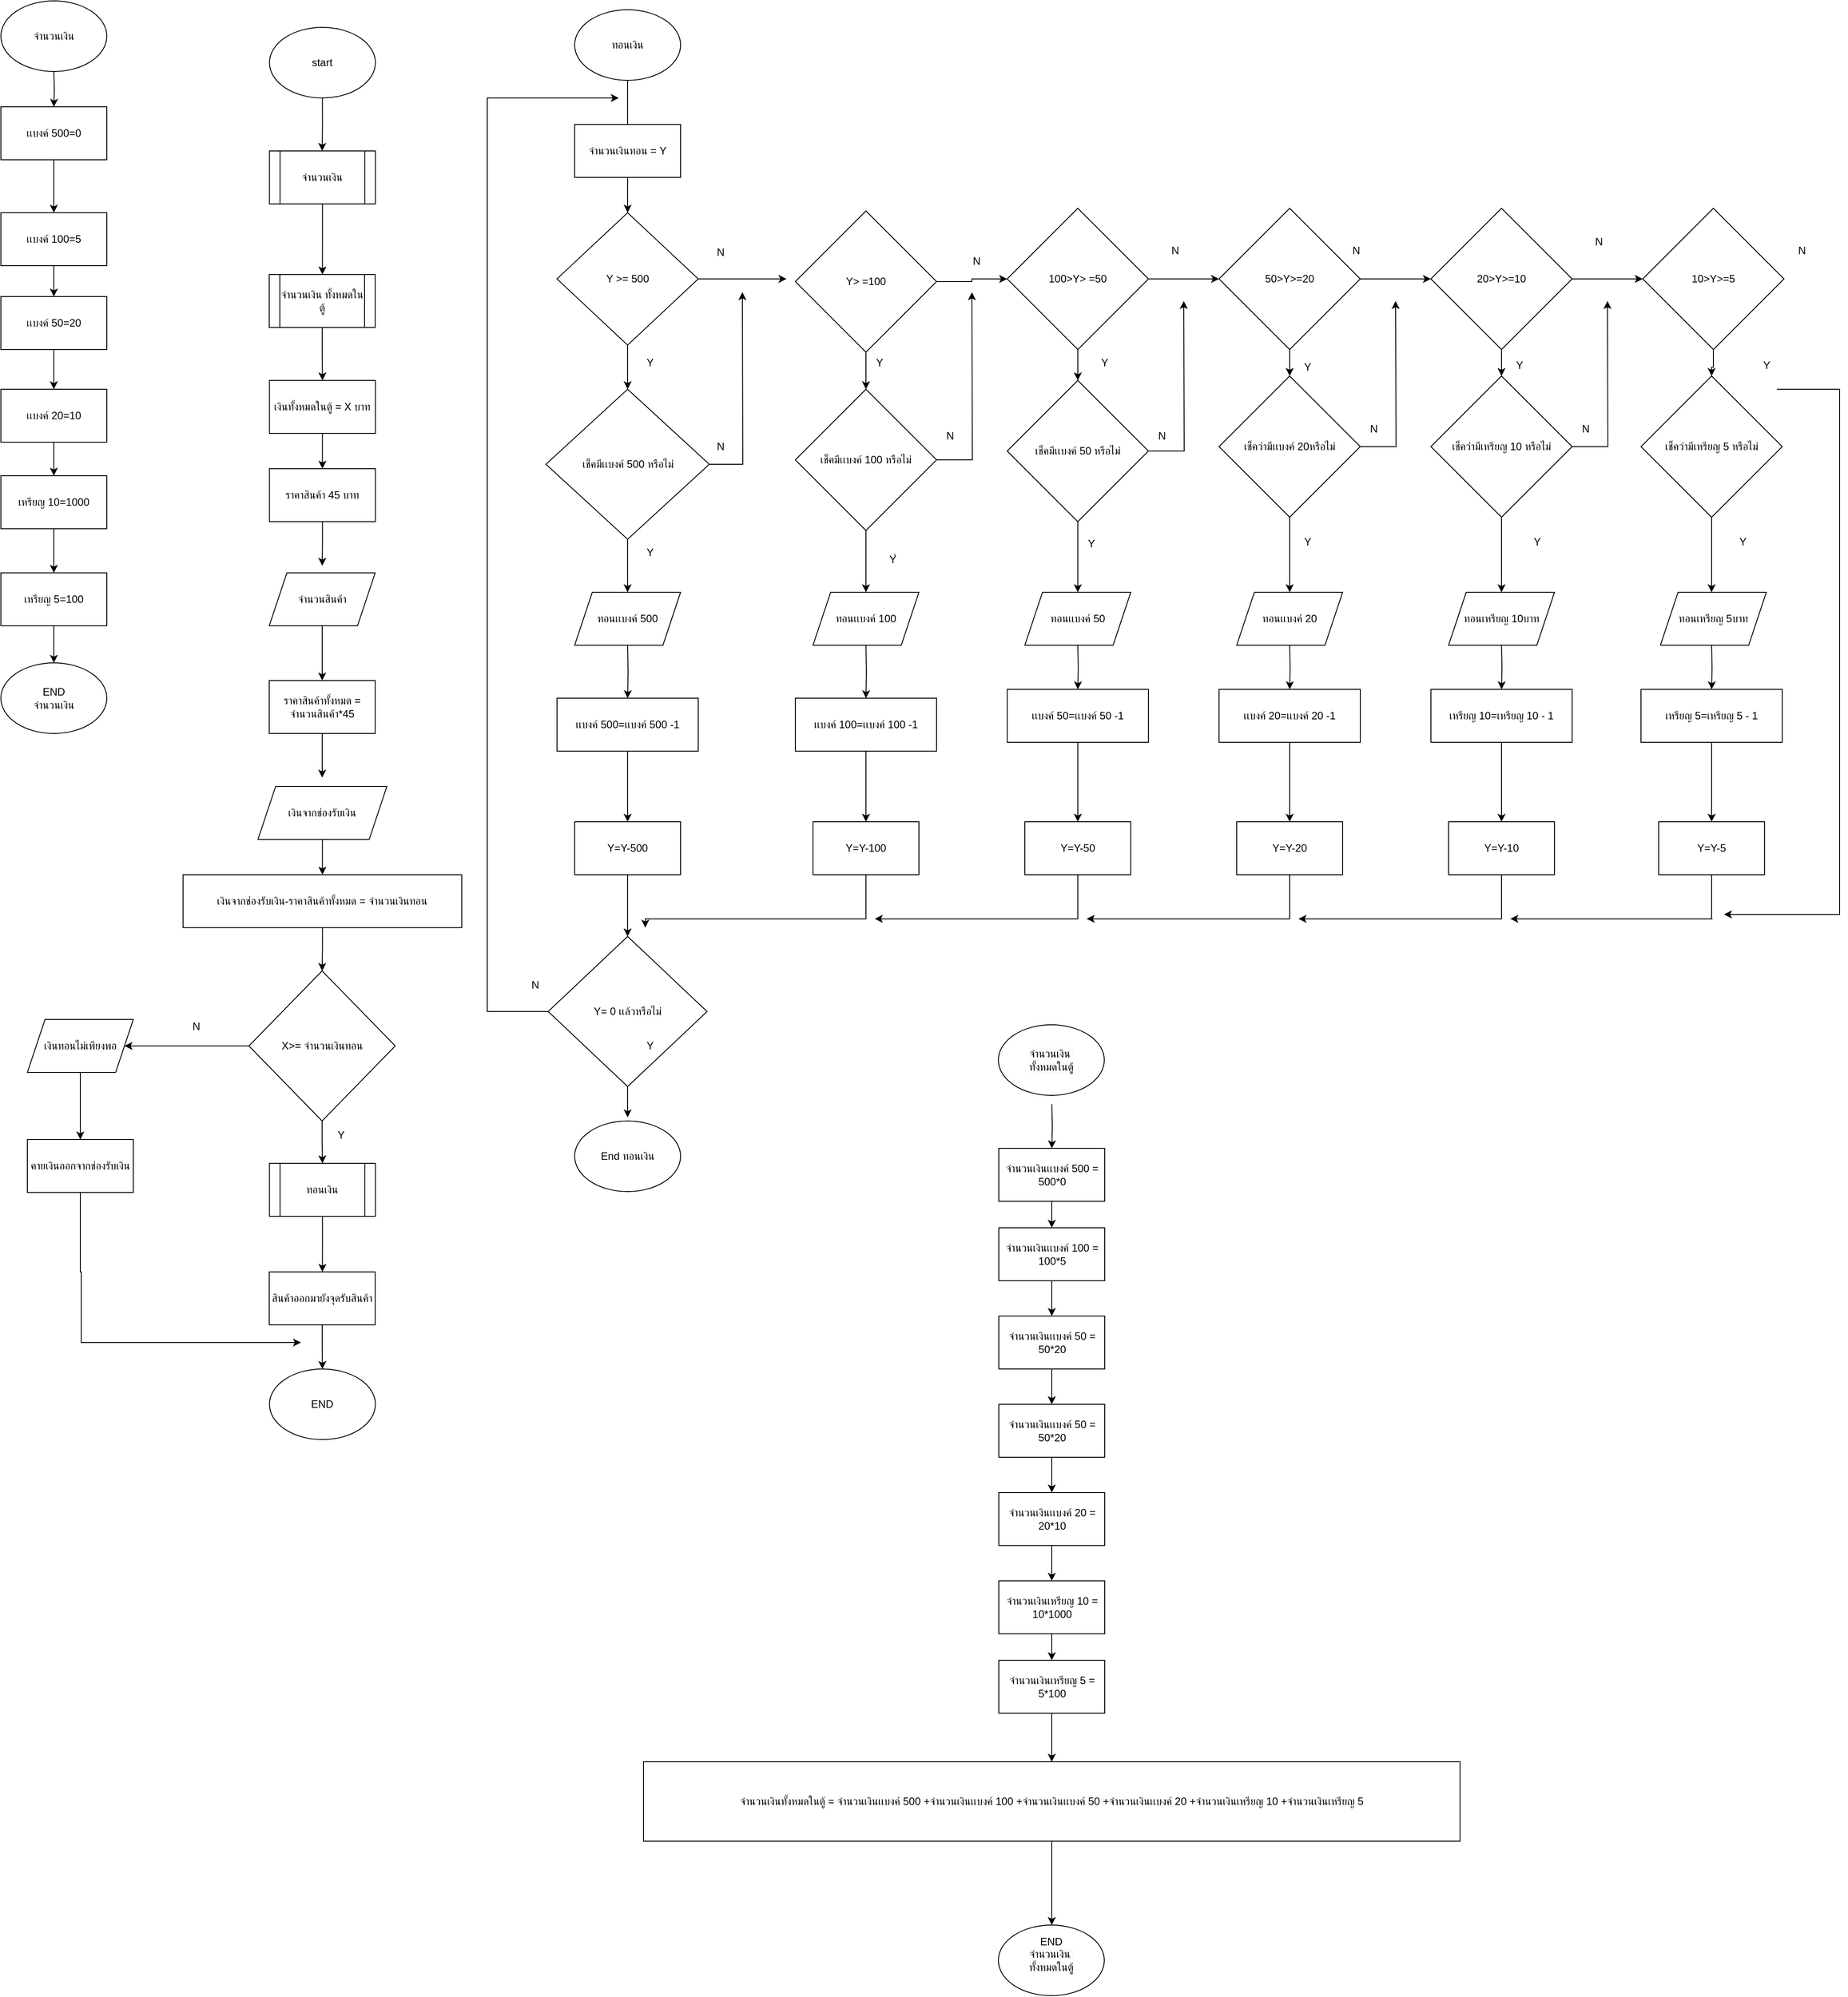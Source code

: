 <mxfile version="24.6.4" type="github">
  <diagram name="Page-1" id="37a9bc3mUNbTeSmhV0sz">
    <mxGraphModel dx="1167" dy="619" grid="1" gridSize="10" guides="1" tooltips="1" connect="1" arrows="1" fold="1" page="1" pageScale="1" pageWidth="827" pageHeight="1169" math="0" shadow="0">
      <root>
        <mxCell id="0" />
        <mxCell id="1" parent="0" />
        <mxCell id="K9HVT2qQ2NNgTIOTo2co-1" value="" style="edgeStyle=orthogonalEdgeStyle;rounded=0;orthogonalLoop=1;jettySize=auto;html=1;" parent="1" source="K9HVT2qQ2NNgTIOTo2co-2" edge="1">
          <mxGeometry relative="1" as="geometry">
            <mxPoint x="414" y="170" as="targetPoint" />
          </mxGeometry>
        </mxCell>
        <mxCell id="K9HVT2qQ2NNgTIOTo2co-2" value="start" style="ellipse;whiteSpace=wrap;html=1;" parent="1" vertex="1">
          <mxGeometry x="354.26" y="30" width="120" height="80" as="geometry" />
        </mxCell>
        <mxCell id="K9HVT2qQ2NNgTIOTo2co-3" value="" style="edgeStyle=orthogonalEdgeStyle;rounded=0;orthogonalLoop=1;jettySize=auto;html=1;" parent="1" source="K9HVT2qQ2NNgTIOTo2co-4" target="K9HVT2qQ2NNgTIOTo2co-6" edge="1">
          <mxGeometry relative="1" as="geometry" />
        </mxCell>
        <mxCell id="K9HVT2qQ2NNgTIOTo2co-4" value="เงินทั้งหมดในตู้ = X บาท" style="whiteSpace=wrap;html=1;" parent="1" vertex="1">
          <mxGeometry x="354.25" y="430" width="120" height="60" as="geometry" />
        </mxCell>
        <mxCell id="K9HVT2qQ2NNgTIOTo2co-5" value="" style="edgeStyle=orthogonalEdgeStyle;rounded=0;orthogonalLoop=1;jettySize=auto;html=1;" parent="1" source="K9HVT2qQ2NNgTIOTo2co-6" edge="1">
          <mxGeometry relative="1" as="geometry">
            <mxPoint x="414.0" y="640.0" as="targetPoint" />
          </mxGeometry>
        </mxCell>
        <mxCell id="K9HVT2qQ2NNgTIOTo2co-6" value="ราคาสินค้า 45 บาท" style="whiteSpace=wrap;html=1;" parent="1" vertex="1">
          <mxGeometry x="354.25" y="530" width="120" height="60" as="geometry" />
        </mxCell>
        <mxCell id="K9HVT2qQ2NNgTIOTo2co-7" value="" style="edgeStyle=orthogonalEdgeStyle;rounded=0;orthogonalLoop=1;jettySize=auto;html=1;" parent="1" edge="1">
          <mxGeometry relative="1" as="geometry">
            <mxPoint x="760" y="150" as="targetPoint" />
            <mxPoint x="760" y="80" as="sourcePoint" />
          </mxGeometry>
        </mxCell>
        <mxCell id="K9HVT2qQ2NNgTIOTo2co-9" value="" style="edgeStyle=orthogonalEdgeStyle;rounded=0;orthogonalLoop=1;jettySize=auto;html=1;" parent="1" source="K9HVT2qQ2NNgTIOTo2co-10" target="K9HVT2qQ2NNgTIOTo2co-22" edge="1">
          <mxGeometry relative="1" as="geometry" />
        </mxCell>
        <mxCell id="K9HVT2qQ2NNgTIOTo2co-10" value="จำนวนเงินทอน = Y" style="rounded=0;whiteSpace=wrap;html=1;" parent="1" vertex="1">
          <mxGeometry x="700" y="140" width="120" height="60" as="geometry" />
        </mxCell>
        <mxCell id="K9HVT2qQ2NNgTIOTo2co-11" value="" style="edgeStyle=orthogonalEdgeStyle;rounded=0;orthogonalLoop=1;jettySize=auto;html=1;" parent="1" source="K9HVT2qQ2NNgTIOTo2co-13" edge="1">
          <mxGeometry relative="1" as="geometry">
            <mxPoint x="760" y="670.0" as="targetPoint" />
          </mxGeometry>
        </mxCell>
        <mxCell id="K9HVT2qQ2NNgTIOTo2co-12" style="edgeStyle=orthogonalEdgeStyle;rounded=0;orthogonalLoop=1;jettySize=auto;html=1;" parent="1" source="K9HVT2qQ2NNgTIOTo2co-13" edge="1">
          <mxGeometry relative="1" as="geometry">
            <mxPoint x="890" y="330" as="targetPoint" />
          </mxGeometry>
        </mxCell>
        <mxCell id="K9HVT2qQ2NNgTIOTo2co-13" value="เช็คมีเเบงค์ 500 หรือไม่" style="rhombus;whiteSpace=wrap;html=1;rounded=0;" parent="1" vertex="1">
          <mxGeometry x="667.5" y="440" width="185" height="170" as="geometry" />
        </mxCell>
        <mxCell id="K9HVT2qQ2NNgTIOTo2co-14" value="" style="edgeStyle=orthogonalEdgeStyle;rounded=0;orthogonalLoop=1;jettySize=auto;html=1;" parent="1" target="K9HVT2qQ2NNgTIOTo2co-140" edge="1">
          <mxGeometry relative="1" as="geometry">
            <mxPoint x="760" y="730.0" as="sourcePoint" />
          </mxGeometry>
        </mxCell>
        <mxCell id="K9HVT2qQ2NNgTIOTo2co-15" value="" style="edgeStyle=orthogonalEdgeStyle;rounded=0;orthogonalLoop=1;jettySize=auto;html=1;" parent="1" source="K9HVT2qQ2NNgTIOTo2co-16" target="K9HVT2qQ2NNgTIOTo2co-19" edge="1">
          <mxGeometry relative="1" as="geometry" />
        </mxCell>
        <mxCell id="K9HVT2qQ2NNgTIOTo2co-16" value="Y=Y-500" style="whiteSpace=wrap;html=1;rounded=0;" parent="1" vertex="1">
          <mxGeometry x="700" y="930" width="120" height="60" as="geometry" />
        </mxCell>
        <mxCell id="K9HVT2qQ2NNgTIOTo2co-17" value="" style="edgeStyle=orthogonalEdgeStyle;rounded=0;orthogonalLoop=1;jettySize=auto;html=1;" parent="1" source="K9HVT2qQ2NNgTIOTo2co-19" edge="1">
          <mxGeometry relative="1" as="geometry">
            <mxPoint x="760" y="1265" as="targetPoint" />
          </mxGeometry>
        </mxCell>
        <mxCell id="K9HVT2qQ2NNgTIOTo2co-18" style="edgeStyle=orthogonalEdgeStyle;rounded=0;orthogonalLoop=1;jettySize=auto;html=1;" parent="1" source="K9HVT2qQ2NNgTIOTo2co-19" edge="1">
          <mxGeometry relative="1" as="geometry">
            <mxPoint x="750" y="110" as="targetPoint" />
            <Array as="points">
              <mxPoint x="601" y="1145" />
              <mxPoint x="601" y="110" />
            </Array>
          </mxGeometry>
        </mxCell>
        <mxCell id="K9HVT2qQ2NNgTIOTo2co-19" value="Y= 0 เเล้วหรือไม่" style="rhombus;whiteSpace=wrap;html=1;" parent="1" vertex="1">
          <mxGeometry x="670" y="1060" width="180" height="170" as="geometry" />
        </mxCell>
        <mxCell id="K9HVT2qQ2NNgTIOTo2co-20" value="" style="edgeStyle=orthogonalEdgeStyle;rounded=0;orthogonalLoop=1;jettySize=auto;html=1;" parent="1" source="K9HVT2qQ2NNgTIOTo2co-22" target="K9HVT2qQ2NNgTIOTo2co-13" edge="1">
          <mxGeometry relative="1" as="geometry" />
        </mxCell>
        <mxCell id="K9HVT2qQ2NNgTIOTo2co-21" style="edgeStyle=orthogonalEdgeStyle;rounded=0;orthogonalLoop=1;jettySize=auto;html=1;" parent="1" source="K9HVT2qQ2NNgTIOTo2co-22" edge="1">
          <mxGeometry relative="1" as="geometry">
            <mxPoint x="940" y="315" as="targetPoint" />
          </mxGeometry>
        </mxCell>
        <mxCell id="K9HVT2qQ2NNgTIOTo2co-22" value="Y &amp;gt;= 500" style="rhombus;whiteSpace=wrap;html=1;rounded=0;" parent="1" vertex="1">
          <mxGeometry x="680" y="240" width="160" height="150" as="geometry" />
        </mxCell>
        <mxCell id="K9HVT2qQ2NNgTIOTo2co-23" value="" style="edgeStyle=orthogonalEdgeStyle;rounded=0;orthogonalLoop=1;jettySize=auto;html=1;" parent="1" source="K9HVT2qQ2NNgTIOTo2co-25" target="K9HVT2qQ2NNgTIOTo2co-32" edge="1">
          <mxGeometry relative="1" as="geometry" />
        </mxCell>
        <mxCell id="K9HVT2qQ2NNgTIOTo2co-24" value="" style="edgeStyle=orthogonalEdgeStyle;rounded=0;orthogonalLoop=1;jettySize=auto;html=1;" parent="1" source="K9HVT2qQ2NNgTIOTo2co-25" target="K9HVT2qQ2NNgTIOTo2co-35" edge="1">
          <mxGeometry relative="1" as="geometry" />
        </mxCell>
        <mxCell id="K9HVT2qQ2NNgTIOTo2co-25" value="Y&amp;gt; =100" style="rhombus;whiteSpace=wrap;html=1;" parent="1" vertex="1">
          <mxGeometry x="950" y="238" width="160" height="160" as="geometry" />
        </mxCell>
        <mxCell id="K9HVT2qQ2NNgTIOTo2co-26" value="N" style="text;html=1;align=center;verticalAlign=middle;resizable=0;points=[];autosize=1;strokeColor=none;fillColor=none;" parent="1" vertex="1">
          <mxGeometry x="850" y="490" width="30" height="30" as="geometry" />
        </mxCell>
        <mxCell id="K9HVT2qQ2NNgTIOTo2co-27" value="Y" style="text;html=1;align=center;verticalAlign=middle;resizable=0;points=[];autosize=1;strokeColor=none;fillColor=none;" parent="1" vertex="1">
          <mxGeometry x="770" y="610" width="30" height="30" as="geometry" />
        </mxCell>
        <mxCell id="K9HVT2qQ2NNgTIOTo2co-28" value="Y" style="text;html=1;align=center;verticalAlign=middle;resizable=0;points=[];autosize=1;strokeColor=none;fillColor=none;" parent="1" vertex="1">
          <mxGeometry x="770" y="395" width="30" height="30" as="geometry" />
        </mxCell>
        <mxCell id="K9HVT2qQ2NNgTIOTo2co-29" value="N" style="text;html=1;align=center;verticalAlign=middle;resizable=0;points=[];autosize=1;strokeColor=none;fillColor=none;" parent="1" vertex="1">
          <mxGeometry x="850" y="270" width="30" height="30" as="geometry" />
        </mxCell>
        <mxCell id="K9HVT2qQ2NNgTIOTo2co-30" style="edgeStyle=orthogonalEdgeStyle;rounded=0;orthogonalLoop=1;jettySize=auto;html=1;" parent="1" source="K9HVT2qQ2NNgTIOTo2co-32" edge="1">
          <mxGeometry relative="1" as="geometry">
            <mxPoint x="1150" y="330" as="targetPoint" />
          </mxGeometry>
        </mxCell>
        <mxCell id="K9HVT2qQ2NNgTIOTo2co-31" value="" style="edgeStyle=orthogonalEdgeStyle;rounded=0;orthogonalLoop=1;jettySize=auto;html=1;" parent="1" source="K9HVT2qQ2NNgTIOTo2co-32" edge="1">
          <mxGeometry relative="1" as="geometry">
            <mxPoint x="1030" y="670.0" as="targetPoint" />
          </mxGeometry>
        </mxCell>
        <mxCell id="K9HVT2qQ2NNgTIOTo2co-32" value="เช็คมีเเบงค์ 100 หรือไม่" style="rhombus;whiteSpace=wrap;html=1;" parent="1" vertex="1">
          <mxGeometry x="950" y="440" width="160" height="160" as="geometry" />
        </mxCell>
        <mxCell id="K9HVT2qQ2NNgTIOTo2co-33" value="" style="edgeStyle=orthogonalEdgeStyle;rounded=0;orthogonalLoop=1;jettySize=auto;html=1;" parent="1" source="K9HVT2qQ2NNgTIOTo2co-35" target="K9HVT2qQ2NNgTIOTo2co-46" edge="1">
          <mxGeometry relative="1" as="geometry" />
        </mxCell>
        <mxCell id="K9HVT2qQ2NNgTIOTo2co-34" value="" style="edgeStyle=orthogonalEdgeStyle;rounded=0;orthogonalLoop=1;jettySize=auto;html=1;" parent="1" source="K9HVT2qQ2NNgTIOTo2co-35" target="K9HVT2qQ2NNgTIOTo2co-52" edge="1">
          <mxGeometry relative="1" as="geometry" />
        </mxCell>
        <mxCell id="K9HVT2qQ2NNgTIOTo2co-35" value="100&amp;gt;Y&amp;gt; =50" style="rhombus;whiteSpace=wrap;html=1;" parent="1" vertex="1">
          <mxGeometry x="1190" y="235" width="160" height="160" as="geometry" />
        </mxCell>
        <mxCell id="K9HVT2qQ2NNgTIOTo2co-36" value="N" style="text;html=1;align=center;verticalAlign=middle;resizable=0;points=[];autosize=1;strokeColor=none;fillColor=none;" parent="1" vertex="1">
          <mxGeometry x="1110" y="478" width="30" height="30" as="geometry" />
        </mxCell>
        <mxCell id="K9HVT2qQ2NNgTIOTo2co-37" value="N" style="text;html=1;align=center;verticalAlign=middle;resizable=0;points=[];autosize=1;strokeColor=none;fillColor=none;" parent="1" vertex="1">
          <mxGeometry x="1140" y="280" width="30" height="30" as="geometry" />
        </mxCell>
        <mxCell id="K9HVT2qQ2NNgTIOTo2co-38" value="" style="edgeStyle=orthogonalEdgeStyle;rounded=0;orthogonalLoop=1;jettySize=auto;html=1;" parent="1" target="K9HVT2qQ2NNgTIOTo2co-142" edge="1">
          <mxGeometry relative="1" as="geometry">
            <mxPoint x="1030" y="730.0" as="sourcePoint" />
          </mxGeometry>
        </mxCell>
        <mxCell id="K9HVT2qQ2NNgTIOTo2co-39" value="Yํ" style="text;html=1;align=center;verticalAlign=middle;resizable=0;points=[];autosize=1;strokeColor=none;fillColor=none;" parent="1" vertex="1">
          <mxGeometry x="1045" y="618" width="30" height="30" as="geometry" />
        </mxCell>
        <mxCell id="K9HVT2qQ2NNgTIOTo2co-40" style="edgeStyle=orthogonalEdgeStyle;rounded=0;orthogonalLoop=1;jettySize=auto;html=1;" parent="1" source="K9HVT2qQ2NNgTIOTo2co-41" edge="1">
          <mxGeometry relative="1" as="geometry">
            <mxPoint x="780" y="1050" as="targetPoint" />
            <Array as="points">
              <mxPoint x="1030" y="1040" />
              <mxPoint x="780" y="1040" />
            </Array>
          </mxGeometry>
        </mxCell>
        <mxCell id="K9HVT2qQ2NNgTIOTo2co-41" value="Y=Y-100" style="whiteSpace=wrap;html=1;" parent="1" vertex="1">
          <mxGeometry x="970" y="930" width="120" height="60" as="geometry" />
        </mxCell>
        <mxCell id="K9HVT2qQ2NNgTIOTo2co-42" value="N" style="text;html=1;align=center;verticalAlign=middle;resizable=0;points=[];autosize=1;strokeColor=none;fillColor=none;" parent="1" vertex="1">
          <mxGeometry x="640" y="1100" width="30" height="30" as="geometry" />
        </mxCell>
        <mxCell id="K9HVT2qQ2NNgTIOTo2co-43" value="Y" style="text;html=1;align=center;verticalAlign=middle;resizable=0;points=[];autosize=1;strokeColor=none;fillColor=none;" parent="1" vertex="1">
          <mxGeometry x="770" y="1169" width="30" height="30" as="geometry" />
        </mxCell>
        <mxCell id="K9HVT2qQ2NNgTIOTo2co-44" value="" style="edgeStyle=orthogonalEdgeStyle;rounded=0;orthogonalLoop=1;jettySize=auto;html=1;" parent="1" source="K9HVT2qQ2NNgTIOTo2co-46" edge="1">
          <mxGeometry relative="1" as="geometry">
            <mxPoint x="1270" y="670.0" as="targetPoint" />
          </mxGeometry>
        </mxCell>
        <mxCell id="K9HVT2qQ2NNgTIOTo2co-45" style="edgeStyle=orthogonalEdgeStyle;rounded=0;orthogonalLoop=1;jettySize=auto;html=1;" parent="1" source="K9HVT2qQ2NNgTIOTo2co-46" edge="1">
          <mxGeometry relative="1" as="geometry">
            <mxPoint x="1390" y="340" as="targetPoint" />
          </mxGeometry>
        </mxCell>
        <mxCell id="K9HVT2qQ2NNgTIOTo2co-46" value="เช็คมีเเบงค์ 50 หรือไม่" style="rhombus;whiteSpace=wrap;html=1;" parent="1" vertex="1">
          <mxGeometry x="1190" y="430" width="160" height="160" as="geometry" />
        </mxCell>
        <mxCell id="K9HVT2qQ2NNgTIOTo2co-47" value="" style="edgeStyle=orthogonalEdgeStyle;rounded=0;orthogonalLoop=1;jettySize=auto;html=1;" parent="1" target="K9HVT2qQ2NNgTIOTo2co-144" edge="1">
          <mxGeometry relative="1" as="geometry">
            <mxPoint x="1270" y="730.0" as="sourcePoint" />
          </mxGeometry>
        </mxCell>
        <mxCell id="K9HVT2qQ2NNgTIOTo2co-48" style="edgeStyle=orthogonalEdgeStyle;rounded=0;orthogonalLoop=1;jettySize=auto;html=1;" parent="1" source="K9HVT2qQ2NNgTIOTo2co-49" edge="1">
          <mxGeometry relative="1" as="geometry">
            <mxPoint x="1040" y="1040" as="targetPoint" />
            <Array as="points">
              <mxPoint x="1270" y="1040" />
            </Array>
          </mxGeometry>
        </mxCell>
        <mxCell id="K9HVT2qQ2NNgTIOTo2co-49" value="Y=Y-50" style="whiteSpace=wrap;html=1;" parent="1" vertex="1">
          <mxGeometry x="1210" y="930" width="120" height="60" as="geometry" />
        </mxCell>
        <mxCell id="K9HVT2qQ2NNgTIOTo2co-50" value="" style="edgeStyle=orthogonalEdgeStyle;rounded=0;orthogonalLoop=1;jettySize=auto;html=1;" parent="1" source="K9HVT2qQ2NNgTIOTo2co-52" target="K9HVT2qQ2NNgTIOTo2co-56" edge="1">
          <mxGeometry relative="1" as="geometry" />
        </mxCell>
        <mxCell id="K9HVT2qQ2NNgTIOTo2co-51" value="" style="edgeStyle=orthogonalEdgeStyle;rounded=0;orthogonalLoop=1;jettySize=auto;html=1;" parent="1" source="K9HVT2qQ2NNgTIOTo2co-52" target="K9HVT2qQ2NNgTIOTo2co-62" edge="1">
          <mxGeometry relative="1" as="geometry" />
        </mxCell>
        <mxCell id="K9HVT2qQ2NNgTIOTo2co-52" value="50&amp;gt;Y&amp;gt;=20" style="rhombus;whiteSpace=wrap;html=1;" parent="1" vertex="1">
          <mxGeometry x="1430" y="235" width="160" height="160" as="geometry" />
        </mxCell>
        <mxCell id="K9HVT2qQ2NNgTIOTo2co-53" value="N" style="text;html=1;align=center;verticalAlign=middle;resizable=0;points=[];autosize=1;strokeColor=none;fillColor=none;" parent="1" vertex="1">
          <mxGeometry x="1350" y="478" width="30" height="30" as="geometry" />
        </mxCell>
        <mxCell id="K9HVT2qQ2NNgTIOTo2co-54" value="" style="edgeStyle=orthogonalEdgeStyle;rounded=0;orthogonalLoop=1;jettySize=auto;html=1;" parent="1" source="K9HVT2qQ2NNgTIOTo2co-56" edge="1">
          <mxGeometry relative="1" as="geometry">
            <mxPoint x="1510" y="670.0" as="targetPoint" />
          </mxGeometry>
        </mxCell>
        <mxCell id="K9HVT2qQ2NNgTIOTo2co-55" style="edgeStyle=orthogonalEdgeStyle;rounded=0;orthogonalLoop=1;jettySize=auto;html=1;" parent="1" source="K9HVT2qQ2NNgTIOTo2co-56" edge="1">
          <mxGeometry relative="1" as="geometry">
            <mxPoint x="1630" y="340" as="targetPoint" />
          </mxGeometry>
        </mxCell>
        <mxCell id="K9HVT2qQ2NNgTIOTo2co-56" value="เช็คว่ามีเเบงค์ 20หรือไม่" style="rhombus;whiteSpace=wrap;html=1;" parent="1" vertex="1">
          <mxGeometry x="1430" y="425" width="160" height="160" as="geometry" />
        </mxCell>
        <mxCell id="K9HVT2qQ2NNgTIOTo2co-57" value="" style="edgeStyle=orthogonalEdgeStyle;rounded=0;orthogonalLoop=1;jettySize=auto;html=1;" parent="1" target="K9HVT2qQ2NNgTIOTo2co-146" edge="1">
          <mxGeometry relative="1" as="geometry">
            <mxPoint x="1510" y="730.0" as="sourcePoint" />
          </mxGeometry>
        </mxCell>
        <mxCell id="K9HVT2qQ2NNgTIOTo2co-58" style="edgeStyle=orthogonalEdgeStyle;rounded=0;orthogonalLoop=1;jettySize=auto;html=1;" parent="1" source="K9HVT2qQ2NNgTIOTo2co-59" edge="1">
          <mxGeometry relative="1" as="geometry">
            <mxPoint x="1280" y="1040" as="targetPoint" />
            <Array as="points">
              <mxPoint x="1510" y="1040" />
            </Array>
          </mxGeometry>
        </mxCell>
        <mxCell id="K9HVT2qQ2NNgTIOTo2co-59" value="Y=Y-20" style="whiteSpace=wrap;html=1;" parent="1" vertex="1">
          <mxGeometry x="1450" y="930" width="120" height="60" as="geometry" />
        </mxCell>
        <mxCell id="K9HVT2qQ2NNgTIOTo2co-60" value="" style="edgeStyle=orthogonalEdgeStyle;rounded=0;orthogonalLoop=1;jettySize=auto;html=1;" parent="1" source="K9HVT2qQ2NNgTIOTo2co-62" target="K9HVT2qQ2NNgTIOTo2co-65" edge="1">
          <mxGeometry relative="1" as="geometry" />
        </mxCell>
        <mxCell id="K9HVT2qQ2NNgTIOTo2co-61" value="" style="edgeStyle=orthogonalEdgeStyle;rounded=0;orthogonalLoop=1;jettySize=auto;html=1;" parent="1" source="K9HVT2qQ2NNgTIOTo2co-62" target="K9HVT2qQ2NNgTIOTo2co-72" edge="1">
          <mxGeometry relative="1" as="geometry" />
        </mxCell>
        <mxCell id="K9HVT2qQ2NNgTIOTo2co-62" value="20&amp;gt;Y&amp;gt;=10" style="rhombus;whiteSpace=wrap;html=1;" parent="1" vertex="1">
          <mxGeometry x="1670" y="235" width="160" height="160" as="geometry" />
        </mxCell>
        <mxCell id="K9HVT2qQ2NNgTIOTo2co-63" value="" style="edgeStyle=orthogonalEdgeStyle;rounded=0;orthogonalLoop=1;jettySize=auto;html=1;" parent="1" source="K9HVT2qQ2NNgTIOTo2co-65" edge="1">
          <mxGeometry relative="1" as="geometry">
            <mxPoint x="1750" y="670.0" as="targetPoint" />
          </mxGeometry>
        </mxCell>
        <mxCell id="K9HVT2qQ2NNgTIOTo2co-64" style="edgeStyle=orthogonalEdgeStyle;rounded=0;orthogonalLoop=1;jettySize=auto;html=1;" parent="1" source="K9HVT2qQ2NNgTIOTo2co-65" edge="1">
          <mxGeometry relative="1" as="geometry">
            <mxPoint x="1870" y="340" as="targetPoint" />
          </mxGeometry>
        </mxCell>
        <mxCell id="K9HVT2qQ2NNgTIOTo2co-65" value="เช็คว่ามีเหรียญ 10 หรือไม่" style="rhombus;whiteSpace=wrap;html=1;" parent="1" vertex="1">
          <mxGeometry x="1670" y="425" width="160" height="160" as="geometry" />
        </mxCell>
        <mxCell id="K9HVT2qQ2NNgTIOTo2co-66" value="N" style="text;html=1;align=center;verticalAlign=middle;resizable=0;points=[];autosize=1;strokeColor=none;fillColor=none;" parent="1" vertex="1">
          <mxGeometry x="1590" y="470" width="30" height="30" as="geometry" />
        </mxCell>
        <mxCell id="K9HVT2qQ2NNgTIOTo2co-67" value="" style="edgeStyle=orthogonalEdgeStyle;rounded=0;orthogonalLoop=1;jettySize=auto;html=1;" parent="1" target="K9HVT2qQ2NNgTIOTo2co-148" edge="1">
          <mxGeometry relative="1" as="geometry">
            <mxPoint x="1750" y="730.0" as="sourcePoint" />
          </mxGeometry>
        </mxCell>
        <mxCell id="K9HVT2qQ2NNgTIOTo2co-68" style="edgeStyle=orthogonalEdgeStyle;rounded=0;orthogonalLoop=1;jettySize=auto;html=1;" parent="1" source="K9HVT2qQ2NNgTIOTo2co-69" edge="1">
          <mxGeometry relative="1" as="geometry">
            <mxPoint x="1520" y="1040" as="targetPoint" />
            <Array as="points">
              <mxPoint x="1750" y="1040" />
            </Array>
          </mxGeometry>
        </mxCell>
        <mxCell id="K9HVT2qQ2NNgTIOTo2co-69" value="Y=Y-10" style="whiteSpace=wrap;html=1;" parent="1" vertex="1">
          <mxGeometry x="1690" y="930" width="120" height="60" as="geometry" />
        </mxCell>
        <mxCell id="K9HVT2qQ2NNgTIOTo2co-70" value="" style="edgeStyle=orthogonalEdgeStyle;rounded=0;orthogonalLoop=1;jettySize=auto;html=1;" parent="1" source="K9HVT2qQ2NNgTIOTo2co-72" target="K9HVT2qQ2NNgTIOTo2co-75" edge="1">
          <mxGeometry relative="1" as="geometry" />
        </mxCell>
        <mxCell id="K9HVT2qQ2NNgTIOTo2co-71" style="edgeStyle=orthogonalEdgeStyle;rounded=0;orthogonalLoop=1;jettySize=auto;html=1;" parent="1" edge="1">
          <mxGeometry relative="1" as="geometry">
            <mxPoint x="2002" y="1034.95" as="targetPoint" />
            <mxPoint x="2061.952" y="439.998" as="sourcePoint" />
            <Array as="points">
              <mxPoint x="2133" y="439.95" />
            </Array>
          </mxGeometry>
        </mxCell>
        <mxCell id="K9HVT2qQ2NNgTIOTo2co-72" value="10&amp;gt;Y&amp;gt;=5" style="rhombus;whiteSpace=wrap;html=1;" parent="1" vertex="1">
          <mxGeometry x="1910" y="235" width="160" height="160" as="geometry" />
        </mxCell>
        <mxCell id="K9HVT2qQ2NNgTIOTo2co-73" value="N" style="text;html=1;align=center;verticalAlign=middle;resizable=0;points=[];autosize=1;strokeColor=none;fillColor=none;" parent="1" vertex="1">
          <mxGeometry x="1830" y="470" width="30" height="30" as="geometry" />
        </mxCell>
        <mxCell id="K9HVT2qQ2NNgTIOTo2co-74" value="" style="edgeStyle=orthogonalEdgeStyle;rounded=0;orthogonalLoop=1;jettySize=auto;html=1;" parent="1" source="K9HVT2qQ2NNgTIOTo2co-75" edge="1">
          <mxGeometry relative="1" as="geometry">
            <mxPoint x="1988" y="670.0" as="targetPoint" />
          </mxGeometry>
        </mxCell>
        <mxCell id="K9HVT2qQ2NNgTIOTo2co-75" value="เช็คว่ามีเหรียญ 5 หรือไม่" style="rhombus;whiteSpace=wrap;html=1;" parent="1" vertex="1">
          <mxGeometry x="1908" y="425" width="160" height="160" as="geometry" />
        </mxCell>
        <mxCell id="K9HVT2qQ2NNgTIOTo2co-76" value="" style="edgeStyle=orthogonalEdgeStyle;rounded=0;orthogonalLoop=1;jettySize=auto;html=1;" parent="1" target="K9HVT2qQ2NNgTIOTo2co-150" edge="1">
          <mxGeometry relative="1" as="geometry">
            <mxPoint x="1988" y="730.0" as="sourcePoint" />
          </mxGeometry>
        </mxCell>
        <mxCell id="K9HVT2qQ2NNgTIOTo2co-77" style="edgeStyle=orthogonalEdgeStyle;rounded=0;orthogonalLoop=1;jettySize=auto;html=1;" parent="1" source="K9HVT2qQ2NNgTIOTo2co-78" edge="1">
          <mxGeometry relative="1" as="geometry">
            <mxPoint x="1760" y="1040" as="targetPoint" />
            <Array as="points">
              <mxPoint x="1988" y="1040" />
              <mxPoint x="1989" y="1040" />
            </Array>
          </mxGeometry>
        </mxCell>
        <mxCell id="K9HVT2qQ2NNgTIOTo2co-78" value="Y=Y-5" style="whiteSpace=wrap;html=1;" parent="1" vertex="1">
          <mxGeometry x="1928" y="930" width="120" height="60" as="geometry" />
        </mxCell>
        <mxCell id="K9HVT2qQ2NNgTIOTo2co-79" value="END" style="ellipse;whiteSpace=wrap;html=1;" parent="1" vertex="1">
          <mxGeometry x="354.26" y="1550" width="120" height="80" as="geometry" />
        </mxCell>
        <mxCell id="K9HVT2qQ2NNgTIOTo2co-80" value="N" style="text;html=1;align=center;verticalAlign=middle;resizable=0;points=[];autosize=1;strokeColor=none;fillColor=none;" parent="1" vertex="1">
          <mxGeometry x="1365" y="268" width="30" height="30" as="geometry" />
        </mxCell>
        <mxCell id="K9HVT2qQ2NNgTIOTo2co-81" value="N" style="text;html=1;align=center;verticalAlign=middle;resizable=0;points=[];autosize=1;strokeColor=none;fillColor=none;" parent="1" vertex="1">
          <mxGeometry x="1570" y="268" width="30" height="30" as="geometry" />
        </mxCell>
        <mxCell id="K9HVT2qQ2NNgTIOTo2co-82" value="N" style="text;html=1;align=center;verticalAlign=middle;resizable=0;points=[];autosize=1;strokeColor=none;fillColor=none;" parent="1" vertex="1">
          <mxGeometry x="1845" y="258" width="30" height="30" as="geometry" />
        </mxCell>
        <mxCell id="K9HVT2qQ2NNgTIOTo2co-83" value="N" style="text;html=1;align=center;verticalAlign=middle;resizable=0;points=[];autosize=1;strokeColor=none;fillColor=none;" parent="1" vertex="1">
          <mxGeometry x="2075" y="268" width="30" height="30" as="geometry" />
        </mxCell>
        <mxCell id="K9HVT2qQ2NNgTIOTo2co-84" value="Y" style="text;html=1;align=center;verticalAlign=middle;resizable=0;points=[];autosize=1;strokeColor=none;fillColor=none;" parent="1" vertex="1">
          <mxGeometry x="2035" y="398" width="30" height="30" as="geometry" />
        </mxCell>
        <mxCell id="K9HVT2qQ2NNgTIOTo2co-85" value="Y" style="text;html=1;align=center;verticalAlign=middle;resizable=0;points=[];autosize=1;strokeColor=none;fillColor=none;" parent="1" vertex="1">
          <mxGeometry x="1775" y="598" width="30" height="30" as="geometry" />
        </mxCell>
        <mxCell id="K9HVT2qQ2NNgTIOTo2co-86" value="Y" style="text;html=1;align=center;verticalAlign=middle;resizable=0;points=[];autosize=1;strokeColor=none;fillColor=none;" parent="1" vertex="1">
          <mxGeometry x="2008" y="598" width="30" height="30" as="geometry" />
        </mxCell>
        <mxCell id="K9HVT2qQ2NNgTIOTo2co-87" value="Y" style="text;html=1;align=center;verticalAlign=middle;resizable=0;points=[];autosize=1;strokeColor=none;fillColor=none;" parent="1" vertex="1">
          <mxGeometry x="1755" y="398" width="30" height="30" as="geometry" />
        </mxCell>
        <mxCell id="K9HVT2qQ2NNgTIOTo2co-88" value="Y" style="text;html=1;align=center;verticalAlign=middle;resizable=0;points=[];autosize=1;strokeColor=none;fillColor=none;" parent="1" vertex="1">
          <mxGeometry x="1515" y="400" width="30" height="30" as="geometry" />
        </mxCell>
        <mxCell id="K9HVT2qQ2NNgTIOTo2co-89" value="Y" style="text;html=1;align=center;verticalAlign=middle;resizable=0;points=[];autosize=1;strokeColor=none;fillColor=none;" parent="1" vertex="1">
          <mxGeometry x="1515" y="598" width="30" height="30" as="geometry" />
        </mxCell>
        <mxCell id="K9HVT2qQ2NNgTIOTo2co-90" value="Y" style="text;html=1;align=center;verticalAlign=middle;resizable=0;points=[];autosize=1;strokeColor=none;fillColor=none;" parent="1" vertex="1">
          <mxGeometry x="1270" y="600" width="30" height="30" as="geometry" />
        </mxCell>
        <mxCell id="K9HVT2qQ2NNgTIOTo2co-91" value="Y" style="text;html=1;align=center;verticalAlign=middle;resizable=0;points=[];autosize=1;strokeColor=none;fillColor=none;" parent="1" vertex="1">
          <mxGeometry x="1285" y="395" width="30" height="30" as="geometry" />
        </mxCell>
        <mxCell id="K9HVT2qQ2NNgTIOTo2co-92" value="Y" style="text;html=1;align=center;verticalAlign=middle;resizable=0;points=[];autosize=1;strokeColor=none;fillColor=none;" parent="1" vertex="1">
          <mxGeometry x="1030" y="395" width="30" height="30" as="geometry" />
        </mxCell>
        <mxCell id="K9HVT2qQ2NNgTIOTo2co-94" value="" style="edgeStyle=orthogonalEdgeStyle;rounded=0;orthogonalLoop=1;jettySize=auto;html=1;" parent="1" source="K9HVT2qQ2NNgTIOTo2co-95" target="K9HVT2qQ2NNgTIOTo2co-79" edge="1">
          <mxGeometry relative="1" as="geometry" />
        </mxCell>
        <mxCell id="K9HVT2qQ2NNgTIOTo2co-95" value="สินค้าออกมายังจุดรับสินค้า" style="whiteSpace=wrap;html=1;" parent="1" vertex="1">
          <mxGeometry x="354" y="1440" width="120" height="60" as="geometry" />
        </mxCell>
        <mxCell id="K9HVT2qQ2NNgTIOTo2co-96" value="" style="edgeStyle=orthogonalEdgeStyle;rounded=0;orthogonalLoop=1;jettySize=auto;html=1;" parent="1" source="K9HVT2qQ2NNgTIOTo2co-97" target="K9HVT2qQ2NNgTIOTo2co-99" edge="1">
          <mxGeometry relative="1" as="geometry" />
        </mxCell>
        <mxCell id="K9HVT2qQ2NNgTIOTo2co-97" value="เเบงค์ 500=0" style="rounded=0;whiteSpace=wrap;html=1;" parent="1" vertex="1">
          <mxGeometry x="50" y="120" width="120" height="60" as="geometry" />
        </mxCell>
        <mxCell id="K9HVT2qQ2NNgTIOTo2co-98" value="" style="edgeStyle=orthogonalEdgeStyle;rounded=0;orthogonalLoop=1;jettySize=auto;html=1;" parent="1" source="K9HVT2qQ2NNgTIOTo2co-99" target="K9HVT2qQ2NNgTIOTo2co-101" edge="1">
          <mxGeometry relative="1" as="geometry" />
        </mxCell>
        <mxCell id="K9HVT2qQ2NNgTIOTo2co-99" value="เเบงค์ 100=5" style="rounded=0;whiteSpace=wrap;html=1;" parent="1" vertex="1">
          <mxGeometry x="50" y="240" width="120" height="60" as="geometry" />
        </mxCell>
        <mxCell id="K9HVT2qQ2NNgTIOTo2co-100" value="" style="edgeStyle=orthogonalEdgeStyle;rounded=0;orthogonalLoop=1;jettySize=auto;html=1;" parent="1" source="K9HVT2qQ2NNgTIOTo2co-101" target="K9HVT2qQ2NNgTIOTo2co-103" edge="1">
          <mxGeometry relative="1" as="geometry" />
        </mxCell>
        <mxCell id="K9HVT2qQ2NNgTIOTo2co-101" value="เเบงค์ 50=20" style="rounded=0;whiteSpace=wrap;html=1;" parent="1" vertex="1">
          <mxGeometry x="50" y="335" width="120" height="60" as="geometry" />
        </mxCell>
        <mxCell id="K9HVT2qQ2NNgTIOTo2co-102" value="" style="edgeStyle=orthogonalEdgeStyle;rounded=0;orthogonalLoop=1;jettySize=auto;html=1;" parent="1" source="K9HVT2qQ2NNgTIOTo2co-103" target="K9HVT2qQ2NNgTIOTo2co-105" edge="1">
          <mxGeometry relative="1" as="geometry" />
        </mxCell>
        <mxCell id="K9HVT2qQ2NNgTIOTo2co-103" value="เเบงค์ 20=10" style="rounded=0;whiteSpace=wrap;html=1;" parent="1" vertex="1">
          <mxGeometry x="50" y="440" width="120" height="60" as="geometry" />
        </mxCell>
        <mxCell id="K9HVT2qQ2NNgTIOTo2co-104" value="" style="edgeStyle=orthogonalEdgeStyle;rounded=0;orthogonalLoop=1;jettySize=auto;html=1;" parent="1" source="K9HVT2qQ2NNgTIOTo2co-105" target="K9HVT2qQ2NNgTIOTo2co-107" edge="1">
          <mxGeometry relative="1" as="geometry" />
        </mxCell>
        <mxCell id="K9HVT2qQ2NNgTIOTo2co-105" value="เหรียญ 10=1000" style="rounded=0;whiteSpace=wrap;html=1;" parent="1" vertex="1">
          <mxGeometry x="50" y="538" width="120" height="60" as="geometry" />
        </mxCell>
        <mxCell id="K9HVT2qQ2NNgTIOTo2co-106" value="" style="edgeStyle=orthogonalEdgeStyle;rounded=0;orthogonalLoop=1;jettySize=auto;html=1;" parent="1" source="K9HVT2qQ2NNgTIOTo2co-107" edge="1">
          <mxGeometry relative="1" as="geometry">
            <mxPoint x="110" y="750.0" as="targetPoint" />
          </mxGeometry>
        </mxCell>
        <mxCell id="K9HVT2qQ2NNgTIOTo2co-107" value="เหรียญ 5=100" style="rounded=0;whiteSpace=wrap;html=1;" parent="1" vertex="1">
          <mxGeometry x="50" y="648" width="120" height="60" as="geometry" />
        </mxCell>
        <mxCell id="K9HVT2qQ2NNgTIOTo2co-108" style="edgeStyle=orthogonalEdgeStyle;rounded=0;orthogonalLoop=1;jettySize=auto;html=1;exitX=0.5;exitY=1;exitDx=0;exitDy=0;" parent="1" source="K9HVT2qQ2NNgTIOTo2co-107" target="K9HVT2qQ2NNgTIOTo2co-107" edge="1">
          <mxGeometry relative="1" as="geometry" />
        </mxCell>
        <mxCell id="K9HVT2qQ2NNgTIOTo2co-110" value="" style="edgeStyle=orthogonalEdgeStyle;rounded=0;orthogonalLoop=1;jettySize=auto;html=1;" parent="1" target="K9HVT2qQ2NNgTIOTo2co-97" edge="1">
          <mxGeometry relative="1" as="geometry">
            <mxPoint x="110" y="80" as="sourcePoint" />
          </mxGeometry>
        </mxCell>
        <mxCell id="K9HVT2qQ2NNgTIOTo2co-112" value="" style="edgeStyle=orthogonalEdgeStyle;rounded=0;orthogonalLoop=1;jettySize=auto;html=1;" parent="1" source="K9HVT2qQ2NNgTIOTo2co-113" edge="1">
          <mxGeometry relative="1" as="geometry">
            <mxPoint x="414.25" y="310" as="targetPoint" />
          </mxGeometry>
        </mxCell>
        <mxCell id="K9HVT2qQ2NNgTIOTo2co-113" value="จำนวนเงิน" style="shape=process;whiteSpace=wrap;html=1;backgroundOutline=1;" parent="1" vertex="1">
          <mxGeometry x="354.25" y="170" width="120" height="60" as="geometry" />
        </mxCell>
        <mxCell id="K9HVT2qQ2NNgTIOTo2co-114" value="" style="edgeStyle=orthogonalEdgeStyle;rounded=0;orthogonalLoop=1;jettySize=auto;html=1;" parent="1" edge="1">
          <mxGeometry relative="1" as="geometry">
            <mxPoint x="1240.5" y="1300" as="targetPoint" />
            <mxPoint x="1240.571" y="1250" as="sourcePoint" />
          </mxGeometry>
        </mxCell>
        <mxCell id="K9HVT2qQ2NNgTIOTo2co-116" value="" style="edgeStyle=orthogonalEdgeStyle;rounded=0;orthogonalLoop=1;jettySize=auto;html=1;" parent="1" source="K9HVT2qQ2NNgTIOTo2co-117" target="K9HVT2qQ2NNgTIOTo2co-119" edge="1">
          <mxGeometry relative="1" as="geometry" />
        </mxCell>
        <mxCell id="K9HVT2qQ2NNgTIOTo2co-117" value="จำนวนเงินเเบงค์ 500 = 500*0" style="whiteSpace=wrap;html=1;" parent="1" vertex="1">
          <mxGeometry x="1180.5" y="1300" width="120" height="60" as="geometry" />
        </mxCell>
        <mxCell id="K9HVT2qQ2NNgTIOTo2co-118" value="" style="edgeStyle=orthogonalEdgeStyle;rounded=0;orthogonalLoop=1;jettySize=auto;html=1;" parent="1" source="K9HVT2qQ2NNgTIOTo2co-119" target="K9HVT2qQ2NNgTIOTo2co-121" edge="1">
          <mxGeometry relative="1" as="geometry" />
        </mxCell>
        <mxCell id="K9HVT2qQ2NNgTIOTo2co-119" value="จำนวนเงินเเบงค์ 100 = 100*5" style="whiteSpace=wrap;html=1;" parent="1" vertex="1">
          <mxGeometry x="1180.5" y="1390" width="120" height="60" as="geometry" />
        </mxCell>
        <mxCell id="K9HVT2qQ2NNgTIOTo2co-120" value="" style="edgeStyle=orthogonalEdgeStyle;rounded=0;orthogonalLoop=1;jettySize=auto;html=1;" parent="1" source="K9HVT2qQ2NNgTIOTo2co-121" target="K9HVT2qQ2NNgTIOTo2co-123" edge="1">
          <mxGeometry relative="1" as="geometry" />
        </mxCell>
        <mxCell id="K9HVT2qQ2NNgTIOTo2co-121" value="จำนวนเงินเเบงค์ 50 = 50*20" style="whiteSpace=wrap;html=1;" parent="1" vertex="1">
          <mxGeometry x="1180.5" y="1490" width="120" height="60" as="geometry" />
        </mxCell>
        <mxCell id="K9HVT2qQ2NNgTIOTo2co-122" value="" style="edgeStyle=orthogonalEdgeStyle;rounded=0;orthogonalLoop=1;jettySize=auto;html=1;" parent="1" source="K9HVT2qQ2NNgTIOTo2co-123" target="K9HVT2qQ2NNgTIOTo2co-125" edge="1">
          <mxGeometry relative="1" as="geometry" />
        </mxCell>
        <mxCell id="K9HVT2qQ2NNgTIOTo2co-123" value="จำนวนเงินเเบงค์ 50 = 50*20" style="whiteSpace=wrap;html=1;" parent="1" vertex="1">
          <mxGeometry x="1180.5" y="1590" width="120" height="60" as="geometry" />
        </mxCell>
        <mxCell id="K9HVT2qQ2NNgTIOTo2co-124" value="" style="edgeStyle=orthogonalEdgeStyle;rounded=0;orthogonalLoop=1;jettySize=auto;html=1;" parent="1" source="K9HVT2qQ2NNgTIOTo2co-125" target="K9HVT2qQ2NNgTIOTo2co-127" edge="1">
          <mxGeometry relative="1" as="geometry" />
        </mxCell>
        <mxCell id="K9HVT2qQ2NNgTIOTo2co-125" value="จำนวนเงินเเบงค์ 20 = 20*10" style="whiteSpace=wrap;html=1;" parent="1" vertex="1">
          <mxGeometry x="1180.5" y="1690" width="120" height="60" as="geometry" />
        </mxCell>
        <mxCell id="K9HVT2qQ2NNgTIOTo2co-126" value="" style="edgeStyle=orthogonalEdgeStyle;rounded=0;orthogonalLoop=1;jettySize=auto;html=1;" parent="1" source="K9HVT2qQ2NNgTIOTo2co-127" target="K9HVT2qQ2NNgTIOTo2co-129" edge="1">
          <mxGeometry relative="1" as="geometry" />
        </mxCell>
        <mxCell id="K9HVT2qQ2NNgTIOTo2co-127" value="จำนวนเงินเหรียญ 10 = 10*1000" style="whiteSpace=wrap;html=1;" parent="1" vertex="1">
          <mxGeometry x="1180.5" y="1790" width="120" height="60" as="geometry" />
        </mxCell>
        <mxCell id="K9HVT2qQ2NNgTIOTo2co-128" value="" style="edgeStyle=orthogonalEdgeStyle;rounded=0;orthogonalLoop=1;jettySize=auto;html=1;" parent="1" source="K9HVT2qQ2NNgTIOTo2co-129" target="K9HVT2qQ2NNgTIOTo2co-131" edge="1">
          <mxGeometry relative="1" as="geometry" />
        </mxCell>
        <mxCell id="K9HVT2qQ2NNgTIOTo2co-129" value="จำนวนเงินเหรียญ 5 = 5*100" style="whiteSpace=wrap;html=1;" parent="1" vertex="1">
          <mxGeometry x="1180.5" y="1880" width="120" height="60" as="geometry" />
        </mxCell>
        <mxCell id="K9HVT2qQ2NNgTIOTo2co-130" value="" style="edgeStyle=orthogonalEdgeStyle;rounded=0;orthogonalLoop=1;jettySize=auto;html=1;" parent="1" source="K9HVT2qQ2NNgTIOTo2co-131" edge="1">
          <mxGeometry relative="1" as="geometry">
            <mxPoint x="1240.5" y="2180" as="targetPoint" />
          </mxGeometry>
        </mxCell>
        <mxCell id="K9HVT2qQ2NNgTIOTo2co-131" value="จำนวนเงินทั้งหมดในตู้ = จำนวนเงินเเบงค์ 500 +จำนวนเงินเเบงค์ 100 +จำนวนเงินเเบงค์ 50 +จำนวนเงินเเบงค์ 20 +จำนวนเงินเหรียญ 10 +จำนวนเงินเหรียญ 5" style="whiteSpace=wrap;html=1;" parent="1" vertex="1">
          <mxGeometry x="778" y="1995" width="925" height="90" as="geometry" />
        </mxCell>
        <mxCell id="K9HVT2qQ2NNgTIOTo2co-133" value="" style="edgeStyle=orthogonalEdgeStyle;rounded=0;orthogonalLoop=1;jettySize=auto;html=1;" parent="1" source="K9HVT2qQ2NNgTIOTo2co-134" target="K9HVT2qQ2NNgTIOTo2co-4" edge="1">
          <mxGeometry relative="1" as="geometry" />
        </mxCell>
        <mxCell id="K9HVT2qQ2NNgTIOTo2co-134" value="จำนวนเงิน ทั้งหมดในตู้" style="shape=process;whiteSpace=wrap;html=1;backgroundOutline=1;" parent="1" vertex="1">
          <mxGeometry x="354" y="310" width="120" height="60" as="geometry" />
        </mxCell>
        <mxCell id="K9HVT2qQ2NNgTIOTo2co-135" value="" style="edgeStyle=orthogonalEdgeStyle;rounded=0;orthogonalLoop=1;jettySize=auto;html=1;" parent="1" source="K9HVT2qQ2NNgTIOTo2co-136" edge="1">
          <mxGeometry relative="1" as="geometry">
            <mxPoint x="414" y="880" as="targetPoint" />
          </mxGeometry>
        </mxCell>
        <mxCell id="K9HVT2qQ2NNgTIOTo2co-136" value="ราคาสินค้าทั้งหมด = จำนวนสินค้า*45" style="whiteSpace=wrap;html=1;" parent="1" vertex="1">
          <mxGeometry x="354" y="770" width="120" height="60" as="geometry" />
        </mxCell>
        <mxCell id="K9HVT2qQ2NNgTIOTo2co-137" value="" style="edgeStyle=orthogonalEdgeStyle;rounded=0;orthogonalLoop=1;jettySize=auto;html=1;" parent="1" source="K9HVT2qQ2NNgTIOTo2co-138" target="K9HVT2qQ2NNgTIOTo2co-136" edge="1">
          <mxGeometry relative="1" as="geometry" />
        </mxCell>
        <mxCell id="K9HVT2qQ2NNgTIOTo2co-138" value="จำนวนสินค้า" style="shape=parallelogram;perimeter=parallelogramPerimeter;whiteSpace=wrap;html=1;fixedSize=1;" parent="1" vertex="1">
          <mxGeometry x="354" y="648" width="120" height="60" as="geometry" />
        </mxCell>
        <mxCell id="K9HVT2qQ2NNgTIOTo2co-139" value="" style="edgeStyle=orthogonalEdgeStyle;rounded=0;orthogonalLoop=1;jettySize=auto;html=1;" parent="1" source="K9HVT2qQ2NNgTIOTo2co-140" target="K9HVT2qQ2NNgTIOTo2co-16" edge="1">
          <mxGeometry relative="1" as="geometry" />
        </mxCell>
        <mxCell id="K9HVT2qQ2NNgTIOTo2co-140" value="เเบงค์ 500=เเบงค์ 500 -1" style="whiteSpace=wrap;html=1;" parent="1" vertex="1">
          <mxGeometry x="680" y="790" width="160" height="60" as="geometry" />
        </mxCell>
        <mxCell id="K9HVT2qQ2NNgTIOTo2co-141" value="" style="edgeStyle=orthogonalEdgeStyle;rounded=0;orthogonalLoop=1;jettySize=auto;html=1;" parent="1" source="K9HVT2qQ2NNgTIOTo2co-142" target="K9HVT2qQ2NNgTIOTo2co-41" edge="1">
          <mxGeometry relative="1" as="geometry" />
        </mxCell>
        <mxCell id="K9HVT2qQ2NNgTIOTo2co-142" value="เเบงค์ 100=เเบงค์ 100 -1" style="whiteSpace=wrap;html=1;" parent="1" vertex="1">
          <mxGeometry x="950" y="790" width="160" height="60" as="geometry" />
        </mxCell>
        <mxCell id="K9HVT2qQ2NNgTIOTo2co-143" value="" style="edgeStyle=orthogonalEdgeStyle;rounded=0;orthogonalLoop=1;jettySize=auto;html=1;" parent="1" source="K9HVT2qQ2NNgTIOTo2co-144" target="K9HVT2qQ2NNgTIOTo2co-49" edge="1">
          <mxGeometry relative="1" as="geometry" />
        </mxCell>
        <mxCell id="K9HVT2qQ2NNgTIOTo2co-144" value="เเบงค์ 50=เเบงค์ 50 -1" style="whiteSpace=wrap;html=1;" parent="1" vertex="1">
          <mxGeometry x="1190" y="780" width="160" height="60" as="geometry" />
        </mxCell>
        <mxCell id="K9HVT2qQ2NNgTIOTo2co-145" value="" style="edgeStyle=orthogonalEdgeStyle;rounded=0;orthogonalLoop=1;jettySize=auto;html=1;" parent="1" source="K9HVT2qQ2NNgTIOTo2co-146" target="K9HVT2qQ2NNgTIOTo2co-59" edge="1">
          <mxGeometry relative="1" as="geometry" />
        </mxCell>
        <mxCell id="K9HVT2qQ2NNgTIOTo2co-146" value="เเบงค์ 20=เเบงค์ 20 -1" style="whiteSpace=wrap;html=1;" parent="1" vertex="1">
          <mxGeometry x="1430" y="780" width="160" height="60" as="geometry" />
        </mxCell>
        <mxCell id="K9HVT2qQ2NNgTIOTo2co-147" value="" style="edgeStyle=orthogonalEdgeStyle;rounded=0;orthogonalLoop=1;jettySize=auto;html=1;" parent="1" source="K9HVT2qQ2NNgTIOTo2co-148" target="K9HVT2qQ2NNgTIOTo2co-69" edge="1">
          <mxGeometry relative="1" as="geometry" />
        </mxCell>
        <mxCell id="K9HVT2qQ2NNgTIOTo2co-148" value="เหรียญ 10=เหรียญ&amp;nbsp;10 - 1" style="whiteSpace=wrap;html=1;" parent="1" vertex="1">
          <mxGeometry x="1670" y="780" width="160" height="60" as="geometry" />
        </mxCell>
        <mxCell id="K9HVT2qQ2NNgTIOTo2co-149" value="" style="edgeStyle=orthogonalEdgeStyle;rounded=0;orthogonalLoop=1;jettySize=auto;html=1;" parent="1" source="K9HVT2qQ2NNgTIOTo2co-150" target="K9HVT2qQ2NNgTIOTo2co-78" edge="1">
          <mxGeometry relative="1" as="geometry" />
        </mxCell>
        <mxCell id="K9HVT2qQ2NNgTIOTo2co-150" value="เหรียญ 5=เหรียญ 5 - 1" style="whiteSpace=wrap;html=1;" parent="1" vertex="1">
          <mxGeometry x="1908" y="780" width="160" height="60" as="geometry" />
        </mxCell>
        <mxCell id="K9HVT2qQ2NNgTIOTo2co-151" value="" style="edgeStyle=orthogonalEdgeStyle;rounded=0;orthogonalLoop=1;jettySize=auto;html=1;" parent="1" source="K9HVT2qQ2NNgTIOTo2co-152" target="K9HVT2qQ2NNgTIOTo2co-154" edge="1">
          <mxGeometry relative="1" as="geometry" />
        </mxCell>
        <mxCell id="K9HVT2qQ2NNgTIOTo2co-152" value="เงินจากช่องรับเงิน" style="shape=parallelogram;perimeter=parallelogramPerimeter;whiteSpace=wrap;html=1;fixedSize=1;" parent="1" vertex="1">
          <mxGeometry x="341.25" y="890" width="146" height="60" as="geometry" />
        </mxCell>
        <mxCell id="K9HVT2qQ2NNgTIOTo2co-153" value="" style="edgeStyle=orthogonalEdgeStyle;rounded=0;orthogonalLoop=1;jettySize=auto;html=1;" parent="1" source="K9HVT2qQ2NNgTIOTo2co-154" target="K9HVT2qQ2NNgTIOTo2co-157" edge="1">
          <mxGeometry relative="1" as="geometry" />
        </mxCell>
        <mxCell id="K9HVT2qQ2NNgTIOTo2co-154" value="เงินจากช่องรับเงิน-ราคาสินค้าทั้งหมด = จำนวนเงินทอน" style="whiteSpace=wrap;html=1;" parent="1" vertex="1">
          <mxGeometry x="256.38" y="990" width="315.75" height="60" as="geometry" />
        </mxCell>
        <mxCell id="K9HVT2qQ2NNgTIOTo2co-155" value="" style="edgeStyle=orthogonalEdgeStyle;rounded=0;orthogonalLoop=1;jettySize=auto;html=1;" parent="1" source="K9HVT2qQ2NNgTIOTo2co-157" target="K9HVT2qQ2NNgTIOTo2co-161" edge="1">
          <mxGeometry relative="1" as="geometry" />
        </mxCell>
        <mxCell id="K9HVT2qQ2NNgTIOTo2co-156" value="" style="edgeStyle=orthogonalEdgeStyle;rounded=0;orthogonalLoop=1;jettySize=auto;html=1;" parent="1" source="K9HVT2qQ2NNgTIOTo2co-157" target="K9HVT2qQ2NNgTIOTo2co-164" edge="1">
          <mxGeometry relative="1" as="geometry" />
        </mxCell>
        <mxCell id="K9HVT2qQ2NNgTIOTo2co-157" value="X&amp;gt;= จำนวนเงินทอน" style="rhombus;whiteSpace=wrap;html=1;" parent="1" vertex="1">
          <mxGeometry x="331" y="1099" width="165.75" height="170" as="geometry" />
        </mxCell>
        <mxCell id="K9HVT2qQ2NNgTIOTo2co-158" style="edgeStyle=orthogonalEdgeStyle;rounded=0;orthogonalLoop=1;jettySize=auto;html=1;" parent="1" source="K9HVT2qQ2NNgTIOTo2co-159" edge="1">
          <mxGeometry relative="1" as="geometry">
            <mxPoint x="390" y="1520" as="targetPoint" />
            <Array as="points">
              <mxPoint x="140" y="1440" />
              <mxPoint x="141" y="1440" />
            </Array>
          </mxGeometry>
        </mxCell>
        <mxCell id="K9HVT2qQ2NNgTIOTo2co-159" value="คายเงินออกจากช่องรับเงิน" style="whiteSpace=wrap;html=1;" parent="1" vertex="1">
          <mxGeometry x="80" y="1290" width="120" height="60" as="geometry" />
        </mxCell>
        <mxCell id="K9HVT2qQ2NNgTIOTo2co-160" value="" style="edgeStyle=orthogonalEdgeStyle;rounded=0;orthogonalLoop=1;jettySize=auto;html=1;" parent="1" source="K9HVT2qQ2NNgTIOTo2co-161" target="K9HVT2qQ2NNgTIOTo2co-159" edge="1">
          <mxGeometry relative="1" as="geometry" />
        </mxCell>
        <mxCell id="K9HVT2qQ2NNgTIOTo2co-161" value="เงินทอนไม่เพียงพอ" style="shape=parallelogram;perimeter=parallelogramPerimeter;whiteSpace=wrap;html=1;fixedSize=1;" parent="1" vertex="1">
          <mxGeometry x="80" y="1154" width="120" height="60" as="geometry" />
        </mxCell>
        <mxCell id="K9HVT2qQ2NNgTIOTo2co-162" value="N" style="text;html=1;align=center;verticalAlign=middle;resizable=0;points=[];autosize=1;strokeColor=none;fillColor=none;" parent="1" vertex="1">
          <mxGeometry x="256.38" y="1147" width="30" height="30" as="geometry" />
        </mxCell>
        <mxCell id="K9HVT2qQ2NNgTIOTo2co-163" value="" style="edgeStyle=orthogonalEdgeStyle;rounded=0;orthogonalLoop=1;jettySize=auto;html=1;" parent="1" source="K9HVT2qQ2NNgTIOTo2co-164" edge="1">
          <mxGeometry relative="1" as="geometry">
            <mxPoint x="414.255" y="1440" as="targetPoint" />
          </mxGeometry>
        </mxCell>
        <mxCell id="K9HVT2qQ2NNgTIOTo2co-164" value="ทอนเงิน" style="shape=process;whiteSpace=wrap;html=1;backgroundOutline=1;" parent="1" vertex="1">
          <mxGeometry x="354.255" y="1317" width="120" height="60" as="geometry" />
        </mxCell>
        <mxCell id="K9HVT2qQ2NNgTIOTo2co-165" value="ทอนเเบงค์ 500&lt;span style=&quot;color: rgba(0, 0, 0, 0); font-family: monospace; font-size: 0px; text-align: start; text-wrap: nowrap;&quot;&gt;%3CmxGraphModel%3E%3Croot%3E%3CmxCell%20id%3D%220%22%2F%3E%3CmxCell%20id%3D%221%22%20parent%3D%220%22%2F%3E%3CmxCell%20id%3D%222%22%20value%3D%22%E0%B8%99%E0%B8%B1%E0%B8%9A%E0%B8%88%E0%B8%B3%E0%B8%99%E0%B8%A7%E0%B8%99%E0%B9%80%E0%B8%87%E0%B8%B4%E0%B8%99%E0%B8%96%E0%B8%AD%E0%B8%99%22%20style%3D%22shape%3Dprocess%3BwhiteSpace%3Dwrap%3Bhtml%3D1%3BbackgroundOutline%3D1%3B%22%20vertex%3D%221%22%20parent%3D%221%22%3E%3CmxGeometry%20x%3D%22354.26%22%20y%3D%221440%22%20width%3D%22120%22%20height%3D%2260%22%20as%3D%22geometry%22%2F%3E%3C%2FmxCell%3E%3C%2Froot%3E%3C%2FmxGraphModel%3E&lt;/span&gt;" style="shape=parallelogram;perimeter=parallelogramPerimeter;whiteSpace=wrap;html=1;fixedSize=1;" parent="1" vertex="1">
          <mxGeometry x="700" y="670" width="120" height="60" as="geometry" />
        </mxCell>
        <mxCell id="K9HVT2qQ2NNgTIOTo2co-166" value="ทอนเเบงค์ 100&lt;span style=&quot;color: rgba(0, 0, 0, 0); font-family: monospace; font-size: 0px; text-align: start; text-wrap: nowrap;&quot;&gt;%3CmxGraphModel%3E%3Croot%3E%3CmxCell%20id%3D%220%22%2F%3E%3CmxCell%20id%3D%221%22%20parent%3D%220%22%2F%3E%3CmxCell%20id%3D%222%22%20value%3D%22%E0%B8%99%E0%B8%B1%E0%B8%9A%E0%B8%88%E0%B8%B3%E0%B8%99%E0%B8%A7%E0%B8%99%E0%B9%80%E0%B8%87%E0%B8%B4%E0%B8%99%E0%B8%96%E0%B8%AD%E0%B8%99%22%20style%3D%22shape%3Dprocess%3BwhiteSpace%3Dwrap%3Bhtml%3D1%3BbackgroundOutline%3D1%3B%22%20vertex%3D%221%22%20parent%3D%221%22%3E%3CmxGeometry%20x%3D%22354.26%22%20y%3D%221440%22%20width%3D%22120%22%20height%3D%2260%22%20as%3D%22geometry%22%2F%3E%3C%2FmxCell%3E%3C%2Froot%3E%3C%2FmxGraphModel%3E&lt;/span&gt;" style="shape=parallelogram;perimeter=parallelogramPerimeter;whiteSpace=wrap;html=1;fixedSize=1;" parent="1" vertex="1">
          <mxGeometry x="970" y="670" width="120" height="60" as="geometry" />
        </mxCell>
        <mxCell id="K9HVT2qQ2NNgTIOTo2co-167" value="ทอนเเบงค์ 50&lt;span style=&quot;color: rgba(0, 0, 0, 0); font-family: monospace; font-size: 0px; text-align: start; text-wrap: nowrap;&quot;&gt;%3CmxGraphModel%3E%3Croot%3E%3CmxCell%20id%3D%220%22%2F%3E%3CmxCell%20id%3D%221%22%20parent%3D%220%22%2F%3E%3CmxCell%20id%3D%222%22%20value%3D%22%E0%B8%99%E0%B8%B1%E0%B8%9A%E0%B8%88%E0%B8%B3%E0%B8%99%E0%B8%A7%E0%B8%99%E0%B9%80%E0%B8%87%E0%B8%B4%E0%B8%99%E0%B8%96%E0%B8%AD%E0%B8%99%22%20style%3D%22shape%3Dprocess%3BwhiteSpace%3Dwrap%3Bhtml%3D1%3BbackgroundOutline%3D1%3B%22%20vertex%3D%221%22%20parent%3D%221%22%3E%3CmxGeometry%20x%3D%22354.26%22%20y%3D%221440%22%20width%3D%22120%22%20height%3D%2260%22%20as%3D%22geometry%22%2F%3E%3C%2FmxCell%3E%3C%2Froot%3E%3C%2FmxGraphModel%3E&lt;/span&gt;" style="shape=parallelogram;perimeter=parallelogramPerimeter;whiteSpace=wrap;html=1;fixedSize=1;" parent="1" vertex="1">
          <mxGeometry x="1210" y="670" width="120" height="60" as="geometry" />
        </mxCell>
        <mxCell id="K9HVT2qQ2NNgTIOTo2co-168" value="ทอนเเบงค์ 20&lt;span style=&quot;color: rgba(0, 0, 0, 0); font-family: monospace; font-size: 0px; text-align: start; text-wrap: nowrap;&quot;&gt;%3CmxGraphModel%3E%3Croot%3E%3CmxCell%20id%3D%220%22%2F%3E%3CmxCell%20id%3D%221%22%20parent%3D%220%22%2F%3E%3CmxCell%20id%3D%222%22%20value%3D%22%E0%B8%99%E0%B8%B1%E0%B8%9A%E0%B8%88%E0%B8%B3%E0%B8%99%E0%B8%A7%E0%B8%99%E0%B9%80%E0%B8%87%E0%B8%B4%E0%B8%99%E0%B8%96%E0%B8%AD%E0%B8%99%22%20style%3D%22shape%3Dprocess%3BwhiteSpace%3Dwrap%3Bhtml%3D1%3BbackgroundOutline%3D1%3B%22%20vertex%3D%221%22%20parent%3D%221%22%3E%3CmxGeometry%20x%3D%22354.26%22%20y%3D%221440%22%20width%3D%22120%22%20height%3D%2260%22%20as%3D%22geometry%22%2F%3E%3C%2FmxCell%3E%3C%2Froot%3E%3C%2FmxGraphModel%3E&lt;/span&gt;" style="shape=parallelogram;perimeter=parallelogramPerimeter;whiteSpace=wrap;html=1;fixedSize=1;" parent="1" vertex="1">
          <mxGeometry x="1450" y="670" width="120" height="60" as="geometry" />
        </mxCell>
        <mxCell id="K9HVT2qQ2NNgTIOTo2co-169" value="ทอนเหรียญ 10บาท" style="shape=parallelogram;perimeter=parallelogramPerimeter;whiteSpace=wrap;html=1;fixedSize=1;" parent="1" vertex="1">
          <mxGeometry x="1690" y="670" width="120" height="60" as="geometry" />
        </mxCell>
        <mxCell id="K9HVT2qQ2NNgTIOTo2co-170" value="ทอนเหรียญ 5บาท" style="shape=parallelogram;perimeter=parallelogramPerimeter;whiteSpace=wrap;html=1;fixedSize=1;" parent="1" vertex="1">
          <mxGeometry x="1930" y="670" width="120" height="60" as="geometry" />
        </mxCell>
        <mxCell id="K9HVT2qQ2NNgTIOTo2co-171" value="Y" style="text;html=1;align=center;verticalAlign=middle;resizable=0;points=[];autosize=1;strokeColor=none;fillColor=none;" parent="1" vertex="1">
          <mxGeometry x="420" y="1270" width="30" height="30" as="geometry" />
        </mxCell>
        <mxCell id="BVszfKNqs7wMSalBe0G--1" value="ทอนเงิน" style="ellipse;whiteSpace=wrap;html=1;" vertex="1" parent="1">
          <mxGeometry x="700" y="10" width="120" height="80" as="geometry" />
        </mxCell>
        <mxCell id="BVszfKNqs7wMSalBe0G--2" value="End ทอนเงิน" style="ellipse;whiteSpace=wrap;html=1;" vertex="1" parent="1">
          <mxGeometry x="700" y="1269" width="120" height="80" as="geometry" />
        </mxCell>
        <mxCell id="BVszfKNqs7wMSalBe0G--3" value="&lt;br&gt;&lt;span style=&quot;color: rgb(0, 0, 0); font-family: Helvetica; font-size: 12px; font-style: normal; font-variant-ligatures: normal; font-variant-caps: normal; font-weight: 400; letter-spacing: normal; orphans: 2; text-align: center; text-indent: 0px; text-transform: none; widows: 2; word-spacing: 0px; -webkit-text-stroke-width: 0px; white-space: normal; background-color: rgb(251, 251, 251); text-decoration-thickness: initial; text-decoration-style: initial; text-decoration-color: initial; display: inline !important; float: none;&quot;&gt;จำนวนเงิน&amp;nbsp;&lt;/span&gt;&lt;div&gt;&lt;span style=&quot;color: rgb(0, 0, 0); font-family: Helvetica; font-size: 12px; font-style: normal; font-variant-ligatures: normal; font-variant-caps: normal; font-weight: 400; letter-spacing: normal; orphans: 2; text-align: center; text-indent: 0px; text-transform: none; widows: 2; word-spacing: 0px; -webkit-text-stroke-width: 0px; white-space: normal; background-color: rgb(251, 251, 251); text-decoration-thickness: initial; text-decoration-style: initial; text-decoration-color: initial; display: inline !important; float: none;&quot;&gt;ทั้งหมดในตู้&lt;/span&gt;&lt;br&gt;&lt;br&gt;&lt;/div&gt;" style="ellipse;whiteSpace=wrap;html=1;" vertex="1" parent="1">
          <mxGeometry x="1180" y="1160" width="120" height="80" as="geometry" />
        </mxCell>
        <mxCell id="BVszfKNqs7wMSalBe0G--4" value="END&lt;br&gt;&lt;span style=&quot;color: rgb(0, 0, 0); font-family: Helvetica; font-size: 12px; font-style: normal; font-variant-ligatures: normal; font-variant-caps: normal; font-weight: 400; letter-spacing: normal; orphans: 2; text-align: center; text-indent: 0px; text-transform: none; widows: 2; word-spacing: 0px; -webkit-text-stroke-width: 0px; white-space: normal; background-color: rgb(251, 251, 251); text-decoration-thickness: initial; text-decoration-style: initial; text-decoration-color: initial; display: inline !important; float: none;&quot;&gt;จำนวนเงิน&amp;nbsp;&lt;/span&gt;&lt;div&gt;&lt;span style=&quot;color: rgb(0, 0, 0); font-family: Helvetica; font-size: 12px; font-style: normal; font-variant-ligatures: normal; font-variant-caps: normal; font-weight: 400; letter-spacing: normal; orphans: 2; text-align: center; text-indent: 0px; text-transform: none; widows: 2; word-spacing: 0px; -webkit-text-stroke-width: 0px; white-space: normal; background-color: rgb(251, 251, 251); text-decoration-thickness: initial; text-decoration-style: initial; text-decoration-color: initial; display: inline !important; float: none;&quot;&gt;ทั้งหมดในตู้&lt;/span&gt;&lt;br&gt;&lt;br&gt;&lt;/div&gt;" style="ellipse;whiteSpace=wrap;html=1;" vertex="1" parent="1">
          <mxGeometry x="1180" y="2180" width="120" height="80" as="geometry" />
        </mxCell>
        <mxCell id="BVszfKNqs7wMSalBe0G--6" value="จำนวนเงิน" style="ellipse;whiteSpace=wrap;html=1;" vertex="1" parent="1">
          <mxGeometry x="50" width="120" height="80" as="geometry" />
        </mxCell>
        <mxCell id="BVszfKNqs7wMSalBe0G--8" value="END&lt;div&gt;จำนวนเงิน&lt;/div&gt;" style="ellipse;whiteSpace=wrap;html=1;" vertex="1" parent="1">
          <mxGeometry x="50" y="750" width="120" height="80" as="geometry" />
        </mxCell>
      </root>
    </mxGraphModel>
  </diagram>
</mxfile>

